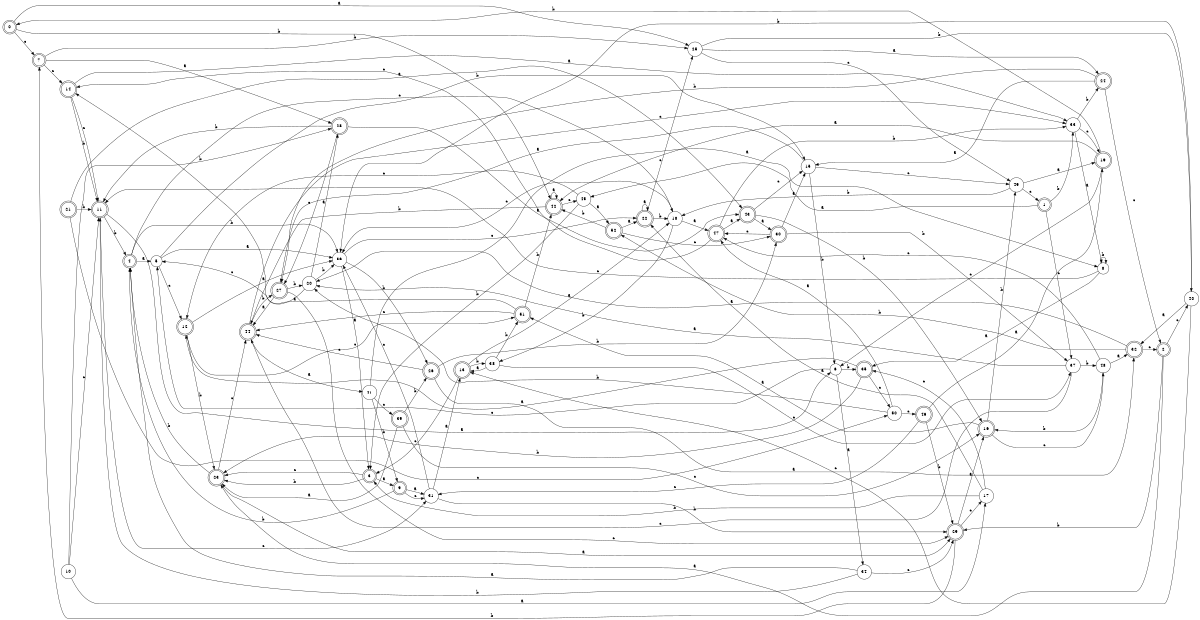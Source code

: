 digraph n43_3 {
__start0 [label="" shape="none"];

rankdir=LR;
size="8,5";

s0 [style="rounded,filled", color="black", fillcolor="white" shape="doublecircle", label="0"];
s1 [style="rounded,filled", color="black", fillcolor="white" shape="doublecircle", label="1"];
s2 [style="rounded,filled", color="black", fillcolor="white" shape="doublecircle", label="2"];
s3 [style="rounded,filled", color="black", fillcolor="white" shape="doublecircle", label="3"];
s4 [style="rounded,filled", color="black", fillcolor="white" shape="doublecircle", label="4"];
s5 [style="filled", color="black", fillcolor="white" shape="circle", label="5"];
s6 [style="filled", color="black", fillcolor="white" shape="circle", label="6"];
s7 [style="rounded,filled", color="black", fillcolor="white" shape="doublecircle", label="7"];
s8 [style="filled", color="black", fillcolor="white" shape="circle", label="8"];
s9 [style="rounded,filled", color="black", fillcolor="white" shape="doublecircle", label="9"];
s10 [style="filled", color="black", fillcolor="white" shape="circle", label="10"];
s11 [style="rounded,filled", color="black", fillcolor="white" shape="doublecircle", label="11"];
s12 [style="rounded,filled", color="black", fillcolor="white" shape="doublecircle", label="12"];
s13 [style="rounded,filled", color="black", fillcolor="white" shape="doublecircle", label="13"];
s14 [style="rounded,filled", color="black", fillcolor="white" shape="doublecircle", label="14"];
s15 [style="filled", color="black", fillcolor="white" shape="circle", label="15"];
s16 [style="rounded,filled", color="black", fillcolor="white" shape="doublecircle", label="16"];
s17 [style="filled", color="black", fillcolor="white" shape="circle", label="17"];
s18 [style="filled", color="black", fillcolor="white" shape="circle", label="18"];
s19 [style="rounded,filled", color="black", fillcolor="white" shape="doublecircle", label="19"];
s20 [style="filled", color="black", fillcolor="white" shape="circle", label="20"];
s21 [style="rounded,filled", color="black", fillcolor="white" shape="doublecircle", label="21"];
s22 [style="rounded,filled", color="black", fillcolor="white" shape="doublecircle", label="22"];
s23 [style="rounded,filled", color="black", fillcolor="white" shape="doublecircle", label="23"];
s24 [style="rounded,filled", color="black", fillcolor="white" shape="doublecircle", label="24"];
s25 [style="filled", color="black", fillcolor="white" shape="circle", label="25"];
s26 [style="rounded,filled", color="black", fillcolor="white" shape="doublecircle", label="26"];
s27 [style="rounded,filled", color="black", fillcolor="white" shape="doublecircle", label="27"];
s28 [style="rounded,filled", color="black", fillcolor="white" shape="doublecircle", label="28"];
s29 [style="rounded,filled", color="black", fillcolor="white" shape="doublecircle", label="29"];
s30 [style="rounded,filled", color="black", fillcolor="white" shape="doublecircle", label="30"];
s31 [style="filled", color="black", fillcolor="white" shape="circle", label="31"];
s32 [style="rounded,filled", color="black", fillcolor="white" shape="doublecircle", label="32"];
s33 [style="filled", color="black", fillcolor="white" shape="circle", label="33"];
s34 [style="filled", color="black", fillcolor="white" shape="circle", label="34"];
s35 [style="rounded,filled", color="black", fillcolor="white" shape="doublecircle", label="35"];
s36 [style="filled", color="black", fillcolor="white" shape="circle", label="36"];
s37 [style="filled", color="black", fillcolor="white" shape="circle", label="37"];
s38 [style="filled", color="black", fillcolor="white" shape="circle", label="38"];
s39 [style="rounded,filled", color="black", fillcolor="white" shape="doublecircle", label="39"];
s40 [style="filled", color="black", fillcolor="white" shape="circle", label="40"];
s41 [style="filled", color="black", fillcolor="white" shape="circle", label="41"];
s42 [style="rounded,filled", color="black", fillcolor="white" shape="doublecircle", label="42"];
s43 [style="rounded,filled", color="black", fillcolor="white" shape="doublecircle", label="43"];
s44 [style="rounded,filled", color="black", fillcolor="white" shape="doublecircle", label="44"];
s45 [style="filled", color="black", fillcolor="white" shape="circle", label="45"];
s46 [style="rounded,filled", color="black", fillcolor="white" shape="doublecircle", label="46"];
s47 [style="rounded,filled", color="black", fillcolor="white" shape="doublecircle", label="47"];
s48 [style="filled", color="black", fillcolor="white" shape="circle", label="48"];
s49 [style="filled", color="black", fillcolor="white" shape="circle", label="49"];
s50 [style="filled", color="black", fillcolor="white" shape="circle", label="50"];
s51 [style="rounded,filled", color="black", fillcolor="white" shape="doublecircle", label="51"];
s52 [style="rounded,filled", color="black", fillcolor="white" shape="doublecircle", label="52"];
s0 -> s25 [label="a"];
s0 -> s42 [label="b"];
s0 -> s7 [label="c"];
s1 -> s45 [label="a"];
s1 -> s33 [label="b"];
s1 -> s37 [label="c"];
s2 -> s23 [label="a"];
s2 -> s29 [label="b"];
s2 -> s40 [label="c"];
s3 -> s9 [label="a"];
s3 -> s23 [label="b"];
s3 -> s23 [label="c"];
s4 -> s5 [label="a"];
s4 -> s36 [label="b"];
s4 -> s18 [label="c"];
s5 -> s36 [label="a"];
s5 -> s15 [label="b"];
s5 -> s12 [label="c"];
s6 -> s34 [label="a"];
s6 -> s35 [label="b"];
s6 -> s5 [label="c"];
s7 -> s28 [label="a"];
s7 -> s25 [label="b"];
s7 -> s14 [label="c"];
s8 -> s35 [label="a"];
s8 -> s8 [label="b"];
s8 -> s11 [label="c"];
s9 -> s31 [label="a"];
s9 -> s4 [label="b"];
s9 -> s31 [label="c"];
s10 -> s17 [label="a"];
s10 -> s28 [label="b"];
s10 -> s11 [label="c"];
s11 -> s6 [label="a"];
s11 -> s4 [label="b"];
s11 -> s31 [label="c"];
s12 -> s36 [label="a"];
s12 -> s23 [label="b"];
s12 -> s51 [label="c"];
s13 -> s18 [label="a"];
s13 -> s38 [label="b"];
s13 -> s3 [label="c"];
s14 -> s33 [label="a"];
s14 -> s11 [label="b"];
s14 -> s11 [label="c"];
s15 -> s27 [label="a"];
s15 -> s6 [label="b"];
s15 -> s49 [label="c"];
s16 -> s51 [label="a"];
s16 -> s49 [label="b"];
s16 -> s48 [label="c"];
s17 -> s22 [label="a"];
s17 -> s3 [label="b"];
s17 -> s35 [label="c"];
s18 -> s47 [label="a"];
s18 -> s38 [label="b"];
s18 -> s36 [label="c"];
s19 -> s42 [label="a"];
s19 -> s0 [label="b"];
s19 -> s6 [label="c"];
s20 -> s28 [label="a"];
s20 -> s36 [label="b"];
s20 -> s5 [label="c"];
s21 -> s43 [label="a"];
s21 -> s11 [label="b"];
s21 -> s50 [label="c"];
s22 -> s22 [label="a"];
s22 -> s18 [label="b"];
s22 -> s25 [label="c"];
s23 -> s29 [label="a"];
s23 -> s4 [label="b"];
s23 -> s44 [label="c"];
s24 -> s15 [label="a"];
s24 -> s27 [label="b"];
s24 -> s2 [label="c"];
s25 -> s24 [label="a"];
s25 -> s40 [label="b"];
s25 -> s49 [label="c"];
s26 -> s32 [label="a"];
s26 -> s30 [label="b"];
s26 -> s44 [label="c"];
s27 -> s44 [label="a"];
s27 -> s20 [label="b"];
s27 -> s29 [label="c"];
s28 -> s43 [label="a"];
s28 -> s11 [label="b"];
s28 -> s27 [label="c"];
s29 -> s16 [label="a"];
s29 -> s7 [label="b"];
s29 -> s17 [label="c"];
s30 -> s15 [label="a"];
s30 -> s37 [label="b"];
s30 -> s47 [label="c"];
s31 -> s13 [label="a"];
s31 -> s29 [label="b"];
s31 -> s36 [label="c"];
s32 -> s20 [label="a"];
s32 -> s52 [label="b"];
s32 -> s2 [label="c"];
s33 -> s8 [label="a"];
s33 -> s24 [label="b"];
s33 -> s19 [label="c"];
s34 -> s4 [label="a"];
s34 -> s11 [label="b"];
s34 -> s29 [label="c"];
s35 -> s12 [label="a"];
s35 -> s23 [label="b"];
s35 -> s50 [label="c"];
s36 -> s3 [label="a"];
s36 -> s26 [label="b"];
s36 -> s22 [label="c"];
s37 -> s20 [label="a"];
s37 -> s48 [label="b"];
s37 -> s44 [label="c"];
s38 -> s13 [label="a"];
s38 -> s51 [label="b"];
s38 -> s37 [label="c"];
s39 -> s23 [label="a"];
s39 -> s26 [label="b"];
s39 -> s16 [label="c"];
s40 -> s32 [label="a"];
s40 -> s36 [label="b"];
s40 -> s13 [label="c"];
s41 -> s8 [label="a"];
s41 -> s9 [label="b"];
s41 -> s39 [label="c"];
s42 -> s42 [label="a"];
s42 -> s44 [label="b"];
s42 -> s45 [label="c"];
s43 -> s30 [label="a"];
s43 -> s16 [label="b"];
s43 -> s15 [label="c"];
s44 -> s41 [label="a"];
s44 -> s27 [label="b"];
s44 -> s33 [label="c"];
s45 -> s52 [label="a"];
s45 -> s3 [label="b"];
s45 -> s12 [label="c"];
s46 -> s19 [label="a"];
s46 -> s29 [label="b"];
s46 -> s31 [label="c"];
s47 -> s43 [label="a"];
s47 -> s33 [label="b"];
s47 -> s14 [label="c"];
s48 -> s32 [label="a"];
s48 -> s16 [label="b"];
s48 -> s47 [label="c"];
s49 -> s19 [label="a"];
s49 -> s18 [label="b"];
s49 -> s1 [label="c"];
s50 -> s47 [label="a"];
s50 -> s20 [label="b"];
s50 -> s46 [label="c"];
s51 -> s14 [label="a"];
s51 -> s42 [label="b"];
s51 -> s44 [label="c"];
s52 -> s22 [label="a"];
s52 -> s42 [label="b"];
s52 -> s30 [label="c"];

}
